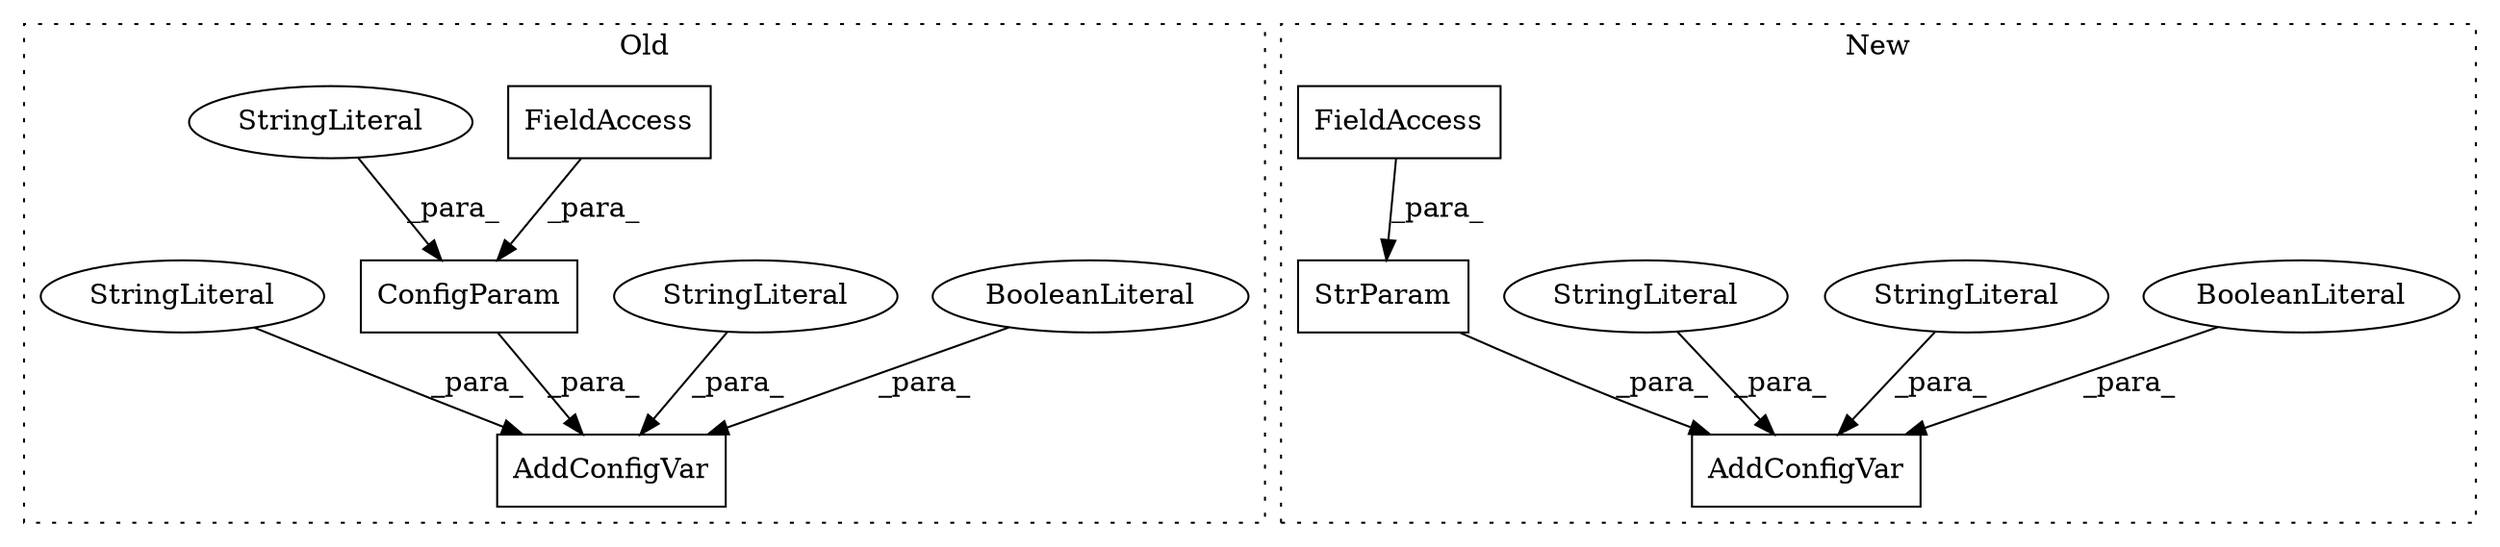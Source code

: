 digraph G {
subgraph cluster0 {
1 [label="ConfigParam" a="32" s="46482,46515" l="12,1" shape="box"];
3 [label="AddConfigVar" a="32" s="46256,46522" l="13,1" shape="box"];
6 [label="BooleanLiteral" a="9" s="46517" l="5" shape="ellipse"];
9 [label="StringLiteral" a="45" s="46279" l="202" shape="ellipse"];
10 [label="FieldAccess" a="22" s="46501" l="14" shape="box"];
12 [label="StringLiteral" a="45" s="46494" l="6" shape="ellipse"];
13 [label="StringLiteral" a="45" s="46269" l="9" shape="ellipse"];
label = "Old";
style="dotted";
}
subgraph cluster1 {
2 [label="StrParam" a="32" s="45724,45753" l="9,1" shape="box"];
4 [label="AddConfigVar" a="32" s="45634,45760" l="13,1" shape="box"];
5 [label="BooleanLiteral" a="9" s="45755" l="5" shape="ellipse"];
7 [label="StringLiteral" a="45" s="45662" l="61" shape="ellipse"];
8 [label="StringLiteral" a="45" s="45647" l="14" shape="ellipse"];
11 [label="FieldAccess" a="22" s="45733" l="20" shape="box"];
label = "New";
style="dotted";
}
1 -> 3 [label="_para_"];
2 -> 4 [label="_para_"];
5 -> 4 [label="_para_"];
6 -> 3 [label="_para_"];
7 -> 4 [label="_para_"];
8 -> 4 [label="_para_"];
9 -> 3 [label="_para_"];
10 -> 1 [label="_para_"];
11 -> 2 [label="_para_"];
12 -> 1 [label="_para_"];
13 -> 3 [label="_para_"];
}